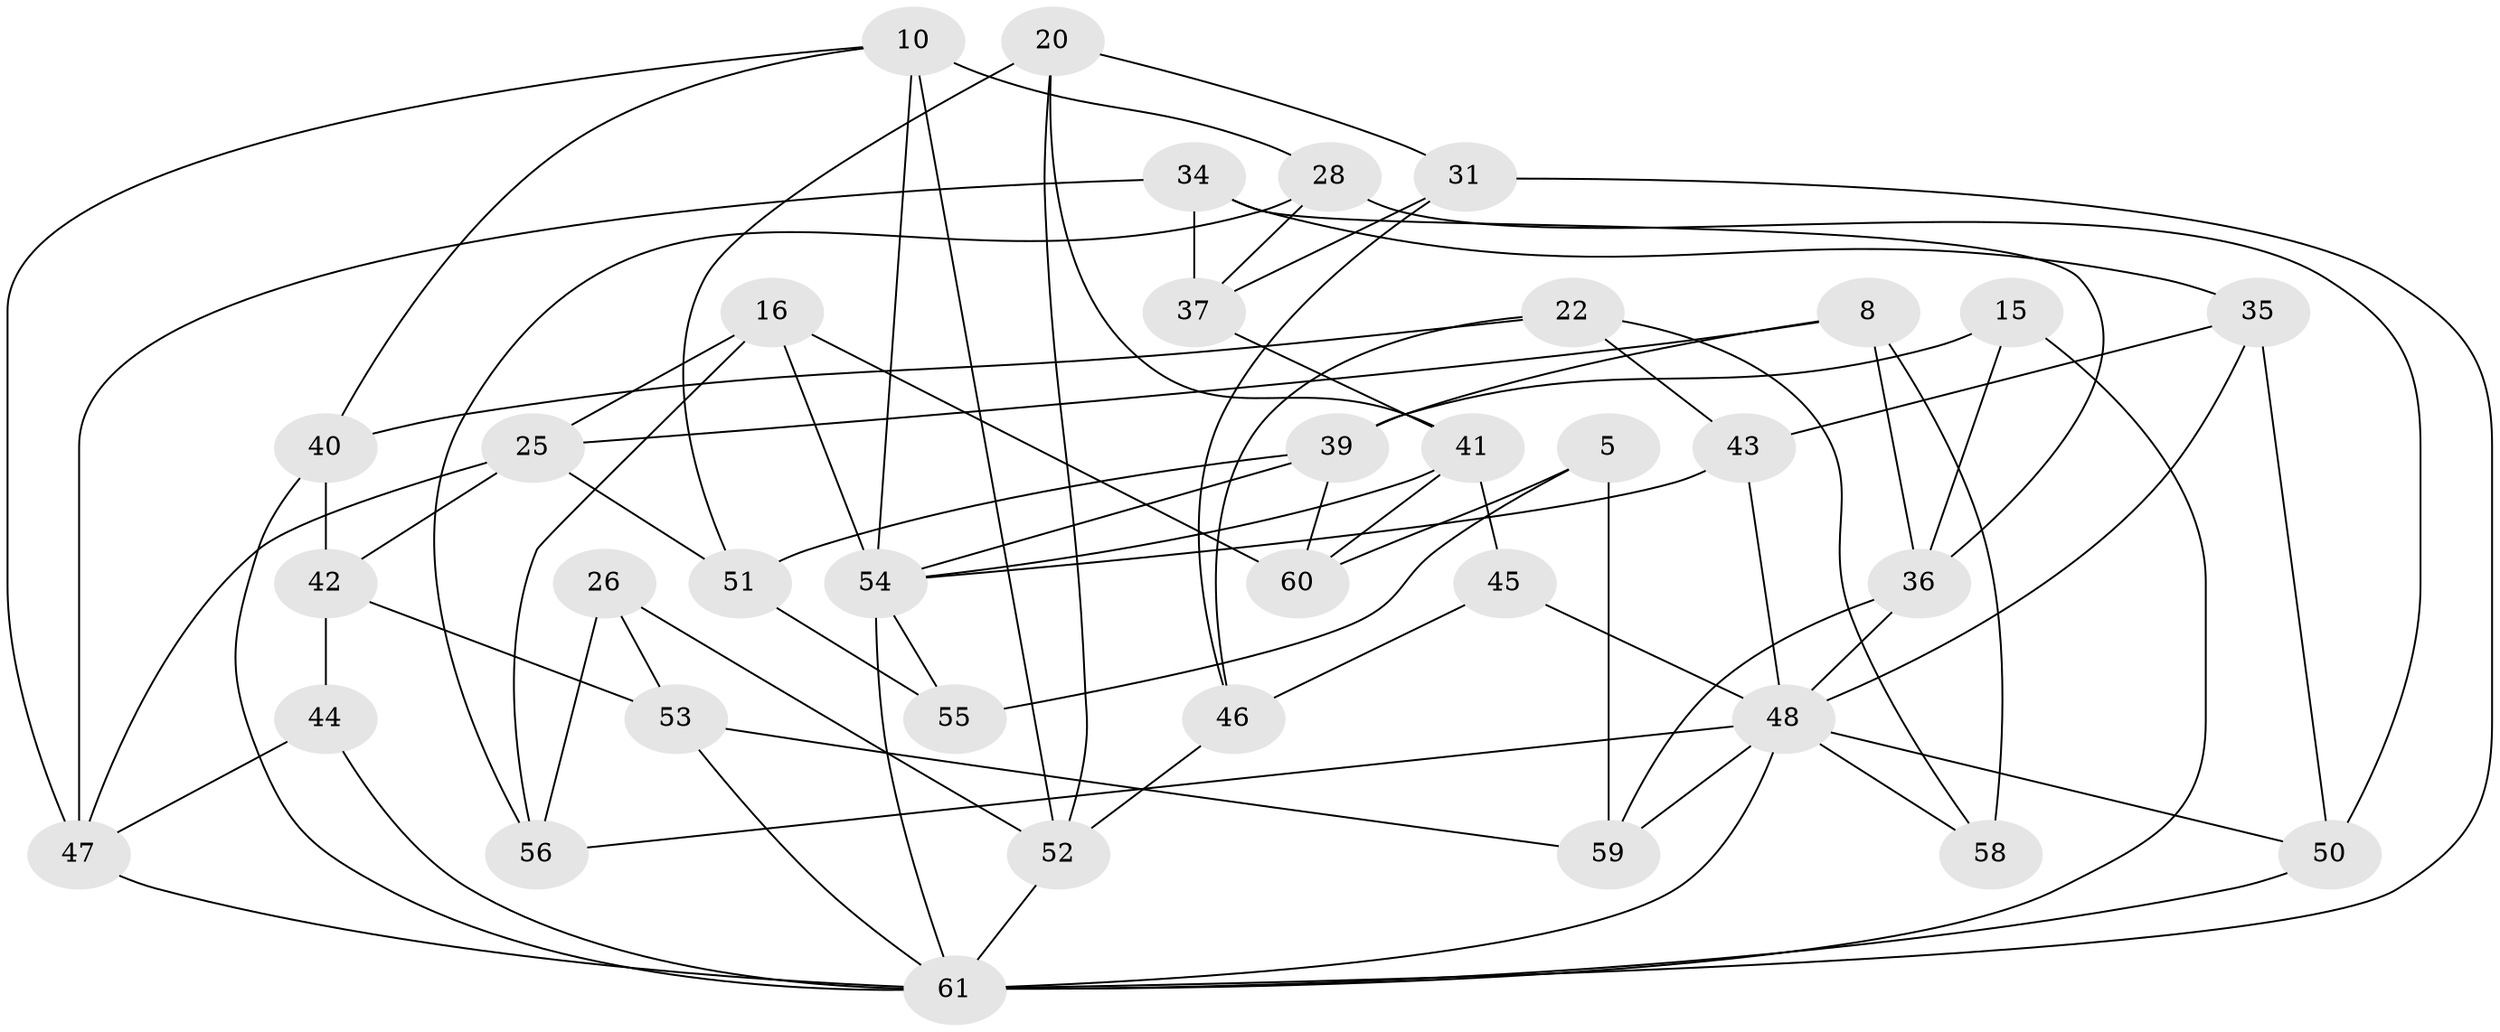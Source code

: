 // original degree distribution, {4: 1.0}
// Generated by graph-tools (version 1.1) at 2025/02/03/04/25 22:02:42]
// undirected, 36 vertices, 79 edges
graph export_dot {
graph [start="1"]
  node [color=gray90,style=filled];
  5 [super="+2"];
  8 [super="+1"];
  10 [super="+6"];
  15;
  16;
  20;
  22;
  25 [super="+11"];
  26;
  28;
  31;
  34;
  35;
  36 [super="+21"];
  37;
  39 [super="+13"];
  40;
  41 [super="+18"];
  42;
  43;
  44 [super="+9"];
  45;
  46;
  47 [super="+30"];
  48 [super="+4+17+38"];
  50;
  51;
  52 [super="+23"];
  53 [super="+27"];
  54 [super="+24"];
  55;
  56;
  58;
  59 [super="+32"];
  60 [super="+19"];
  61 [super="+12+29+49+57"];
  5 -- 55 [weight=2];
  5 -- 59 [weight=2];
  5 -- 60 [weight=2];
  8 -- 39;
  8 -- 58 [weight=2];
  8 -- 25 [weight=2];
  8 -- 36;
  10 -- 52 [weight=2];
  10 -- 28;
  10 -- 40;
  10 -- 54;
  10 -- 47;
  15 -- 36;
  15 -- 39;
  15 -- 61 [weight=2];
  16 -- 56;
  16 -- 60;
  16 -- 25;
  16 -- 54;
  20 -- 51;
  20 -- 31;
  20 -- 41;
  20 -- 52;
  22 -- 43;
  22 -- 58;
  22 -- 46;
  22 -- 40;
  25 -- 47;
  25 -- 42;
  25 -- 51;
  26 -- 56;
  26 -- 52;
  26 -- 53 [weight=2];
  28 -- 37;
  28 -- 56;
  28 -- 50;
  31 -- 37;
  31 -- 46;
  31 -- 61;
  34 -- 35;
  34 -- 36;
  34 -- 37;
  34 -- 47;
  35 -- 43;
  35 -- 50;
  35 -- 48;
  36 -- 48 [weight=2];
  36 -- 59;
  37 -- 41;
  39 -- 60 [weight=2];
  39 -- 51;
  39 -- 54;
  40 -- 42;
  40 -- 61;
  41 -- 45 [weight=2];
  41 -- 54;
  41 -- 60;
  42 -- 44;
  42 -- 53;
  43 -- 48;
  43 -- 54;
  44 -- 47 [weight=2];
  44 -- 61 [weight=3];
  45 -- 46;
  45 -- 48;
  46 -- 52;
  47 -- 61;
  48 -- 50;
  48 -- 56;
  48 -- 58;
  48 -- 59;
  48 -- 61 [weight=3];
  50 -- 61;
  51 -- 55;
  52 -- 61;
  53 -- 59 [weight=2];
  53 -- 61;
  54 -- 61 [weight=2];
  54 -- 55;
}
